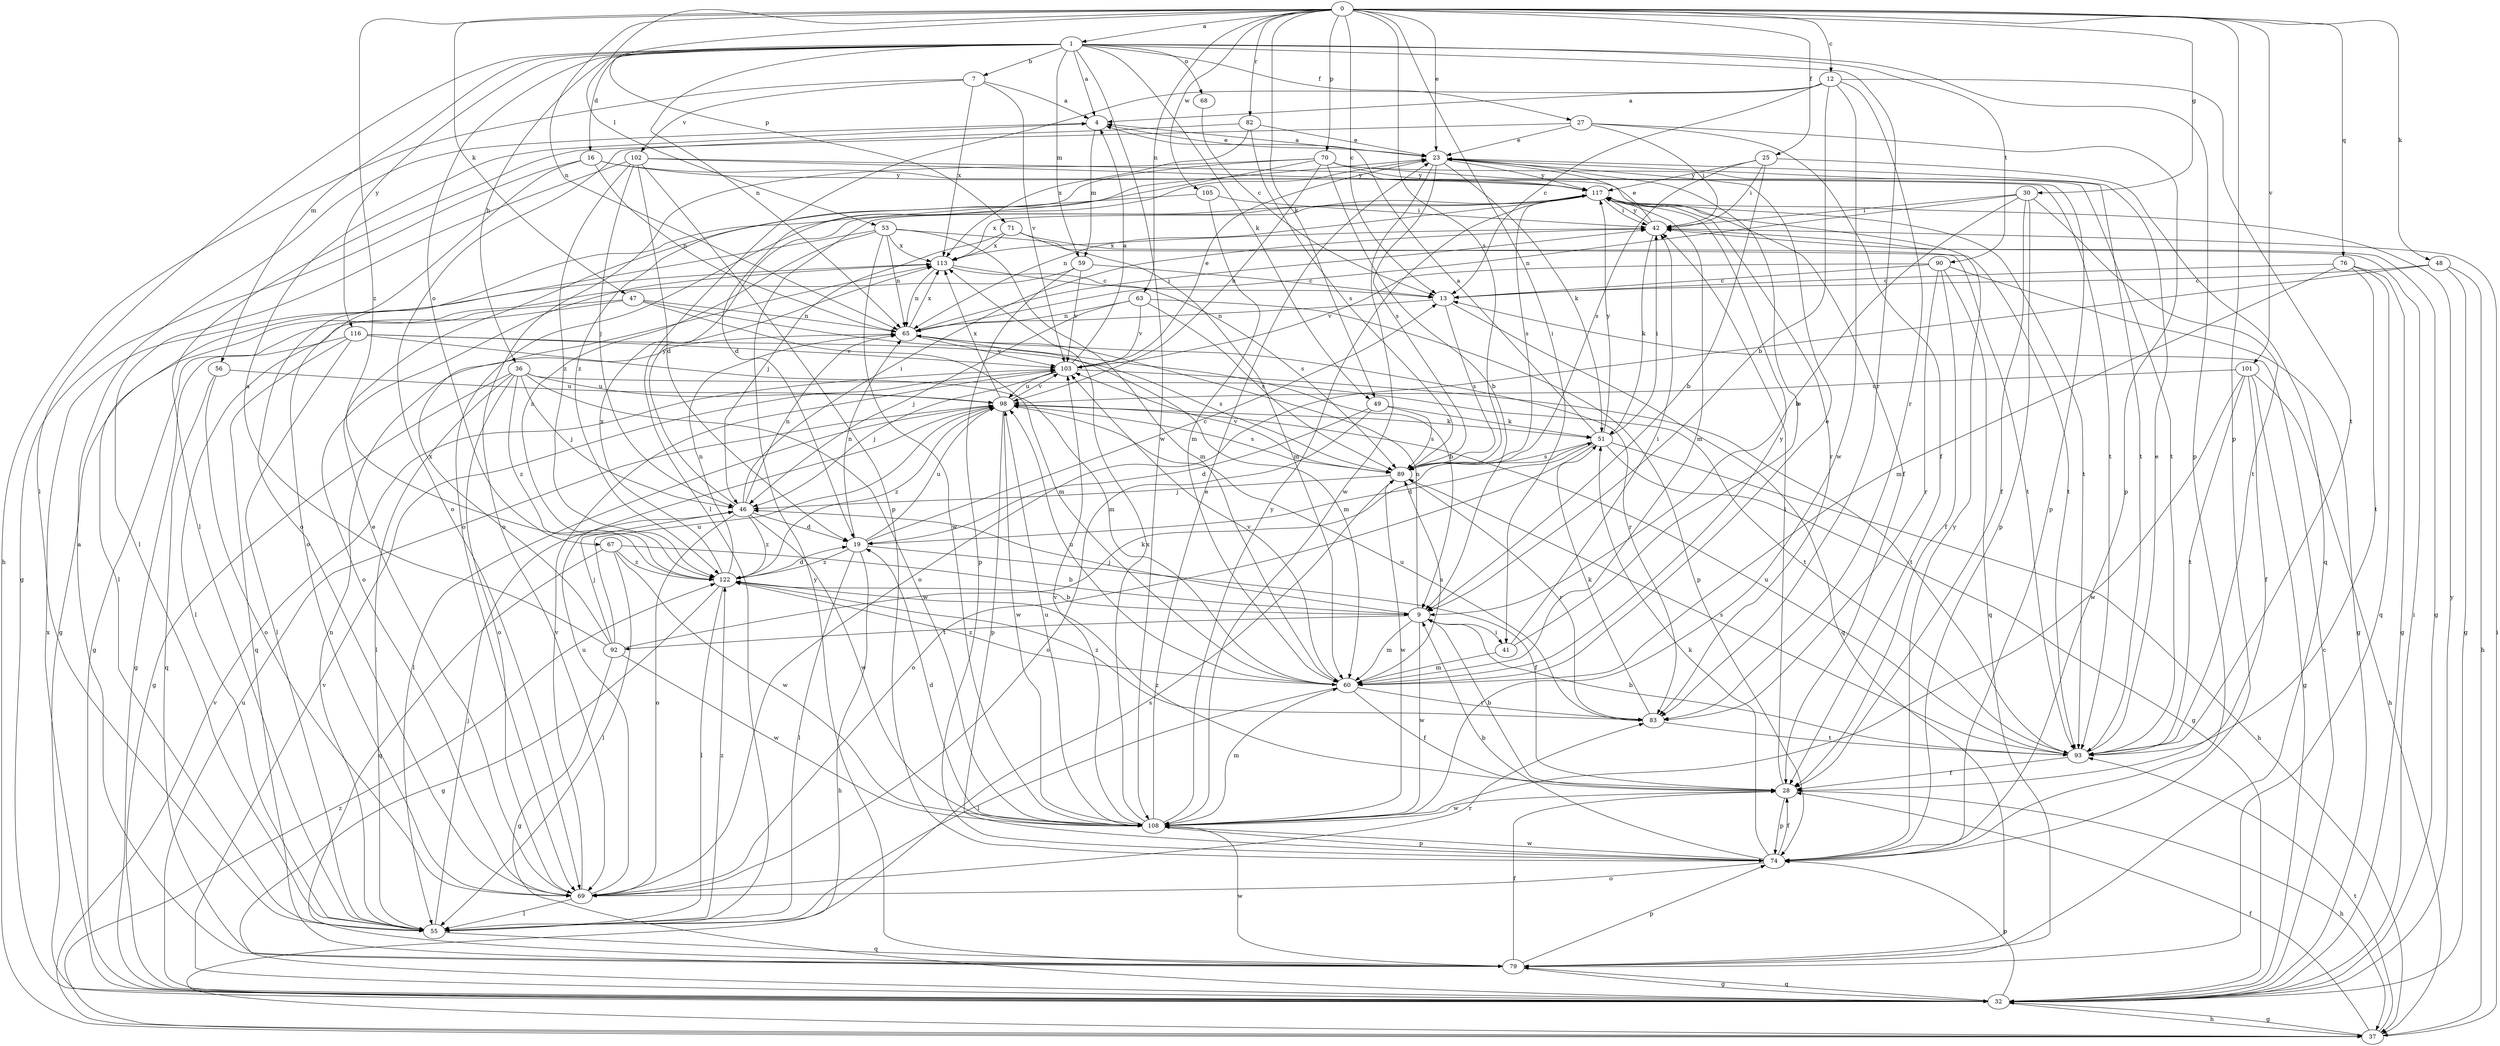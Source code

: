 strict digraph  {
0;
1;
4;
7;
9;
12;
13;
16;
19;
23;
25;
27;
28;
30;
32;
36;
37;
41;
42;
46;
47;
48;
49;
51;
53;
55;
56;
59;
60;
63;
65;
67;
68;
69;
70;
71;
74;
76;
79;
82;
83;
89;
90;
92;
93;
98;
101;
102;
103;
105;
108;
113;
116;
117;
122;
0 -> 1  [label=a];
0 -> 12  [label=c];
0 -> 13  [label=c];
0 -> 23  [label=e];
0 -> 25  [label=f];
0 -> 30  [label=g];
0 -> 41  [label=i];
0 -> 47  [label=k];
0 -> 48  [label=k];
0 -> 49  [label=k];
0 -> 53  [label=l];
0 -> 63  [label=n];
0 -> 65  [label=n];
0 -> 70  [label=p];
0 -> 71  [label=p];
0 -> 74  [label=p];
0 -> 76  [label=q];
0 -> 82  [label=r];
0 -> 89  [label=s];
0 -> 101  [label=v];
0 -> 105  [label=w];
0 -> 122  [label=z];
1 -> 4  [label=a];
1 -> 7  [label=b];
1 -> 16  [label=d];
1 -> 27  [label=f];
1 -> 36  [label=h];
1 -> 49  [label=k];
1 -> 55  [label=l];
1 -> 56  [label=m];
1 -> 59  [label=m];
1 -> 65  [label=n];
1 -> 67  [label=o];
1 -> 68  [label=o];
1 -> 74  [label=p];
1 -> 83  [label=r];
1 -> 90  [label=t];
1 -> 108  [label=w];
1 -> 116  [label=y];
4 -> 23  [label=e];
4 -> 59  [label=m];
7 -> 4  [label=a];
7 -> 37  [label=h];
7 -> 102  [label=v];
7 -> 103  [label=v];
7 -> 113  [label=x];
9 -> 41  [label=i];
9 -> 46  [label=j];
9 -> 60  [label=m];
9 -> 65  [label=n];
9 -> 92  [label=t];
9 -> 108  [label=w];
12 -> 4  [label=a];
12 -> 9  [label=b];
12 -> 13  [label=c];
12 -> 55  [label=l];
12 -> 83  [label=r];
12 -> 93  [label=t];
12 -> 108  [label=w];
13 -> 65  [label=n];
13 -> 79  [label=q];
13 -> 89  [label=s];
16 -> 32  [label=g];
16 -> 65  [label=n];
16 -> 69  [label=o];
16 -> 93  [label=t];
16 -> 117  [label=y];
19 -> 13  [label=c];
19 -> 28  [label=f];
19 -> 37  [label=h];
19 -> 55  [label=l];
19 -> 65  [label=n];
19 -> 98  [label=u];
19 -> 122  [label=z];
23 -> 4  [label=a];
23 -> 51  [label=k];
23 -> 69  [label=o];
23 -> 89  [label=s];
23 -> 93  [label=t];
23 -> 108  [label=w];
23 -> 117  [label=y];
25 -> 9  [label=b];
25 -> 42  [label=i];
25 -> 79  [label=q];
25 -> 89  [label=s];
25 -> 117  [label=y];
27 -> 23  [label=e];
27 -> 28  [label=f];
27 -> 42  [label=i];
27 -> 55  [label=l];
27 -> 74  [label=p];
28 -> 9  [label=b];
28 -> 37  [label=h];
28 -> 42  [label=i];
28 -> 74  [label=p];
28 -> 108  [label=w];
28 -> 122  [label=z];
30 -> 9  [label=b];
30 -> 28  [label=f];
30 -> 42  [label=i];
30 -> 65  [label=n];
30 -> 74  [label=p];
30 -> 93  [label=t];
32 -> 13  [label=c];
32 -> 37  [label=h];
32 -> 42  [label=i];
32 -> 74  [label=p];
32 -> 79  [label=q];
32 -> 98  [label=u];
32 -> 103  [label=v];
32 -> 113  [label=x];
32 -> 117  [label=y];
36 -> 32  [label=g];
36 -> 46  [label=j];
36 -> 55  [label=l];
36 -> 69  [label=o];
36 -> 93  [label=t];
36 -> 98  [label=u];
36 -> 108  [label=w];
36 -> 122  [label=z];
37 -> 28  [label=f];
37 -> 32  [label=g];
37 -> 42  [label=i];
37 -> 93  [label=t];
37 -> 103  [label=v];
37 -> 122  [label=z];
41 -> 23  [label=e];
41 -> 42  [label=i];
41 -> 60  [label=m];
42 -> 23  [label=e];
42 -> 32  [label=g];
42 -> 51  [label=k];
42 -> 113  [label=x];
42 -> 117  [label=y];
46 -> 19  [label=d];
46 -> 42  [label=i];
46 -> 65  [label=n];
46 -> 69  [label=o];
46 -> 108  [label=w];
46 -> 117  [label=y];
46 -> 122  [label=z];
47 -> 9  [label=b];
47 -> 32  [label=g];
47 -> 55  [label=l];
47 -> 60  [label=m];
47 -> 65  [label=n];
48 -> 13  [label=c];
48 -> 32  [label=g];
48 -> 37  [label=h];
48 -> 69  [label=o];
49 -> 19  [label=d];
49 -> 51  [label=k];
49 -> 69  [label=o];
49 -> 89  [label=s];
51 -> 4  [label=a];
51 -> 19  [label=d];
51 -> 32  [label=g];
51 -> 37  [label=h];
51 -> 42  [label=i];
51 -> 69  [label=o];
51 -> 89  [label=s];
51 -> 117  [label=y];
53 -> 55  [label=l];
53 -> 60  [label=m];
53 -> 65  [label=n];
53 -> 93  [label=t];
53 -> 108  [label=w];
53 -> 113  [label=x];
53 -> 122  [label=z];
55 -> 46  [label=j];
55 -> 65  [label=n];
55 -> 79  [label=q];
55 -> 89  [label=s];
55 -> 122  [label=z];
56 -> 69  [label=o];
56 -> 79  [label=q];
56 -> 98  [label=u];
59 -> 13  [label=c];
59 -> 32  [label=g];
59 -> 74  [label=p];
59 -> 103  [label=v];
60 -> 23  [label=e];
60 -> 28  [label=f];
60 -> 55  [label=l];
60 -> 83  [label=r];
60 -> 89  [label=s];
60 -> 98  [label=u];
60 -> 103  [label=v];
60 -> 117  [label=y];
60 -> 122  [label=z];
63 -> 46  [label=j];
63 -> 65  [label=n];
63 -> 74  [label=p];
63 -> 89  [label=s];
63 -> 103  [label=v];
65 -> 42  [label=i];
65 -> 60  [label=m];
65 -> 83  [label=r];
65 -> 103  [label=v];
65 -> 113  [label=x];
67 -> 9  [label=b];
67 -> 55  [label=l];
67 -> 79  [label=q];
67 -> 108  [label=w];
67 -> 122  [label=z];
68 -> 13  [label=c];
69 -> 23  [label=e];
69 -> 55  [label=l];
69 -> 83  [label=r];
69 -> 98  [label=u];
69 -> 103  [label=v];
70 -> 9  [label=b];
70 -> 19  [label=d];
70 -> 69  [label=o];
70 -> 74  [label=p];
70 -> 93  [label=t];
70 -> 98  [label=u];
70 -> 117  [label=y];
70 -> 122  [label=z];
71 -> 46  [label=j];
71 -> 60  [label=m];
71 -> 93  [label=t];
71 -> 113  [label=x];
74 -> 9  [label=b];
74 -> 28  [label=f];
74 -> 51  [label=k];
74 -> 69  [label=o];
74 -> 108  [label=w];
74 -> 117  [label=y];
76 -> 13  [label=c];
76 -> 32  [label=g];
76 -> 60  [label=m];
76 -> 79  [label=q];
76 -> 93  [label=t];
79 -> 4  [label=a];
79 -> 28  [label=f];
79 -> 32  [label=g];
79 -> 74  [label=p];
79 -> 108  [label=w];
79 -> 117  [label=y];
82 -> 23  [label=e];
82 -> 69  [label=o];
82 -> 89  [label=s];
82 -> 113  [label=x];
83 -> 51  [label=k];
83 -> 93  [label=t];
83 -> 98  [label=u];
83 -> 122  [label=z];
89 -> 46  [label=j];
89 -> 83  [label=r];
89 -> 103  [label=v];
89 -> 108  [label=w];
90 -> 13  [label=c];
90 -> 28  [label=f];
90 -> 32  [label=g];
90 -> 79  [label=q];
90 -> 83  [label=r];
90 -> 103  [label=v];
92 -> 4  [label=a];
92 -> 32  [label=g];
92 -> 46  [label=j];
92 -> 51  [label=k];
92 -> 98  [label=u];
92 -> 108  [label=w];
92 -> 113  [label=x];
93 -> 9  [label=b];
93 -> 23  [label=e];
93 -> 28  [label=f];
93 -> 89  [label=s];
93 -> 98  [label=u];
98 -> 51  [label=k];
98 -> 55  [label=l];
98 -> 74  [label=p];
98 -> 89  [label=s];
98 -> 103  [label=v];
98 -> 108  [label=w];
98 -> 113  [label=x];
98 -> 122  [label=z];
101 -> 28  [label=f];
101 -> 32  [label=g];
101 -> 37  [label=h];
101 -> 93  [label=t];
101 -> 98  [label=u];
101 -> 108  [label=w];
102 -> 19  [label=d];
102 -> 28  [label=f];
102 -> 46  [label=j];
102 -> 55  [label=l];
102 -> 74  [label=p];
102 -> 117  [label=y];
102 -> 122  [label=z];
103 -> 4  [label=a];
103 -> 23  [label=e];
103 -> 46  [label=j];
103 -> 93  [label=t];
103 -> 98  [label=u];
105 -> 42  [label=i];
105 -> 60  [label=m];
105 -> 69  [label=o];
108 -> 19  [label=d];
108 -> 23  [label=e];
108 -> 60  [label=m];
108 -> 74  [label=p];
108 -> 98  [label=u];
108 -> 103  [label=v];
108 -> 113  [label=x];
108 -> 117  [label=y];
113 -> 13  [label=c];
113 -> 65  [label=n];
113 -> 69  [label=o];
113 -> 89  [label=s];
116 -> 32  [label=g];
116 -> 55  [label=l];
116 -> 60  [label=m];
116 -> 79  [label=q];
116 -> 89  [label=s];
116 -> 103  [label=v];
117 -> 42  [label=i];
117 -> 60  [label=m];
117 -> 65  [label=n];
117 -> 83  [label=r];
117 -> 89  [label=s];
117 -> 93  [label=t];
117 -> 113  [label=x];
122 -> 9  [label=b];
122 -> 19  [label=d];
122 -> 32  [label=g];
122 -> 55  [label=l];
122 -> 65  [label=n];
122 -> 113  [label=x];
}
